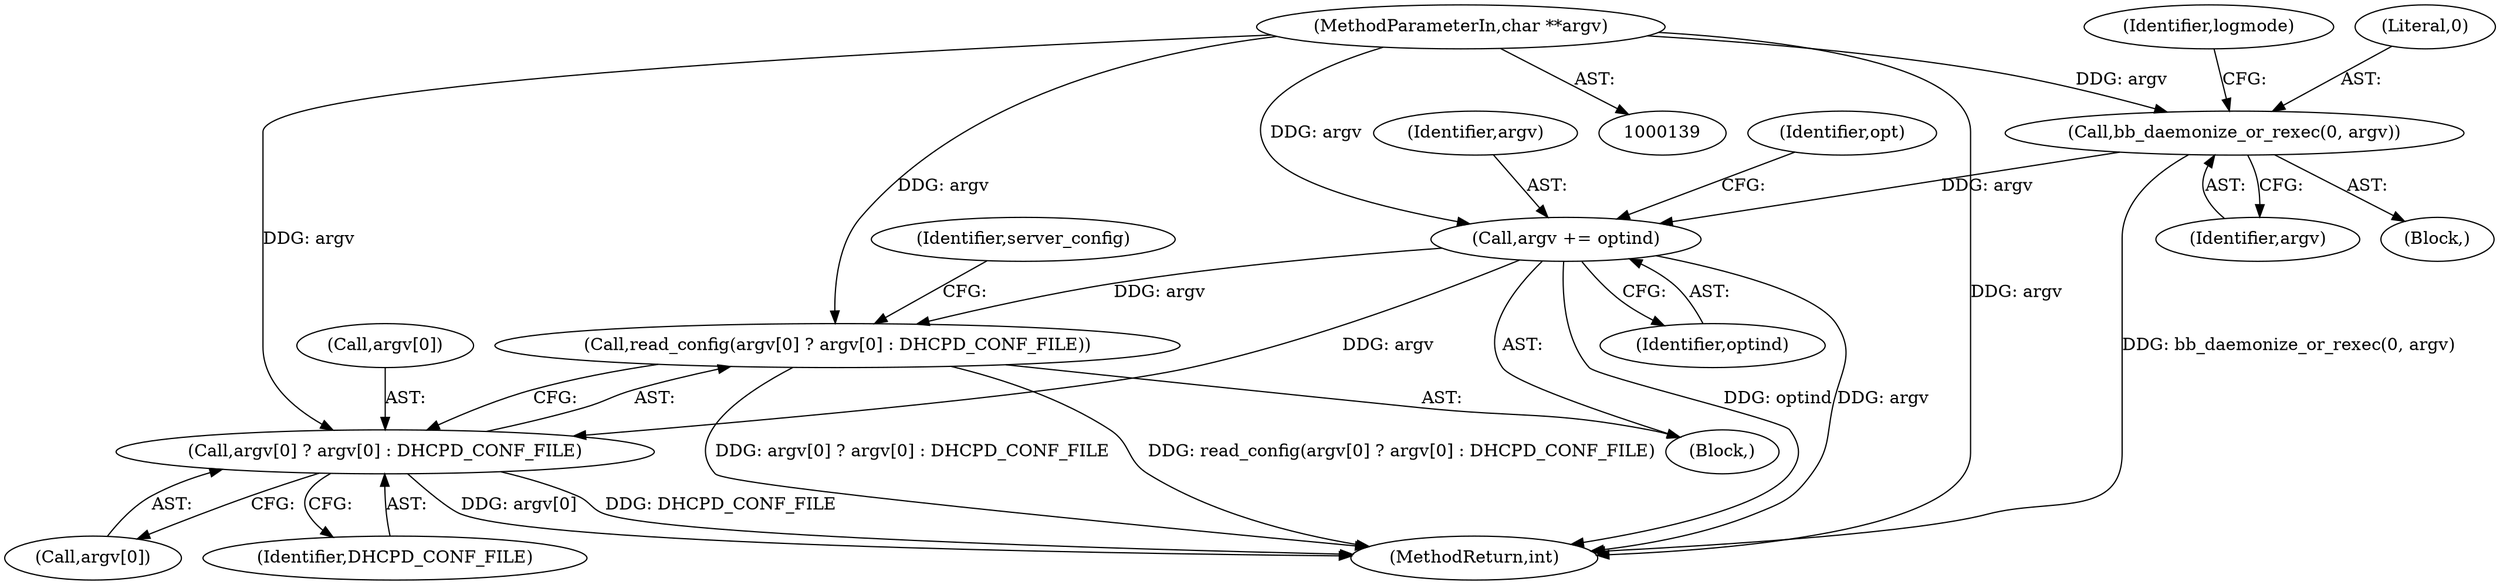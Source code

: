 digraph "0_busybox_6d3b4bb24da9a07c263f3c1acf8df85382ff562c_1@pointer" {
"1000141" [label="(MethodParameterIn,char **argv)"];
"1000177" [label="(Call,bb_daemonize_or_rexec(0, argv))"];
"1000183" [label="(Call,argv += optind)"];
"1000243" [label="(Call,read_config(argv[0] ? argv[0] : DHCPD_CONF_FILE))"];
"1000244" [label="(Call,argv[0] ? argv[0] : DHCPD_CONF_FILE)"];
"1000185" [label="(Identifier,optind)"];
"1000176" [label="(Block,)"];
"1000181" [label="(Identifier,logmode)"];
"1000251" [label="(Identifier,DHCPD_CONF_FILE)"];
"1000177" [label="(Call,bb_daemonize_or_rexec(0, argv))"];
"1000245" [label="(Call,argv[0])"];
"1000184" [label="(Identifier,argv)"];
"1000142" [label="(Block,)"];
"1000795" [label="(MethodReturn,int)"];
"1000248" [label="(Call,argv[0])"];
"1000178" [label="(Literal,0)"];
"1000141" [label="(MethodParameterIn,char **argv)"];
"1000244" [label="(Call,argv[0] ? argv[0] : DHCPD_CONF_FILE)"];
"1000255" [label="(Identifier,server_config)"];
"1000183" [label="(Call,argv += optind)"];
"1000179" [label="(Identifier,argv)"];
"1000243" [label="(Call,read_config(argv[0] ? argv[0] : DHCPD_CONF_FILE))"];
"1000188" [label="(Identifier,opt)"];
"1000141" -> "1000139"  [label="AST: "];
"1000141" -> "1000795"  [label="DDG: argv"];
"1000141" -> "1000177"  [label="DDG: argv"];
"1000141" -> "1000183"  [label="DDG: argv"];
"1000141" -> "1000243"  [label="DDG: argv"];
"1000141" -> "1000244"  [label="DDG: argv"];
"1000177" -> "1000176"  [label="AST: "];
"1000177" -> "1000179"  [label="CFG: "];
"1000178" -> "1000177"  [label="AST: "];
"1000179" -> "1000177"  [label="AST: "];
"1000181" -> "1000177"  [label="CFG: "];
"1000177" -> "1000795"  [label="DDG: bb_daemonize_or_rexec(0, argv)"];
"1000177" -> "1000183"  [label="DDG: argv"];
"1000183" -> "1000142"  [label="AST: "];
"1000183" -> "1000185"  [label="CFG: "];
"1000184" -> "1000183"  [label="AST: "];
"1000185" -> "1000183"  [label="AST: "];
"1000188" -> "1000183"  [label="CFG: "];
"1000183" -> "1000795"  [label="DDG: optind"];
"1000183" -> "1000795"  [label="DDG: argv"];
"1000183" -> "1000243"  [label="DDG: argv"];
"1000183" -> "1000244"  [label="DDG: argv"];
"1000243" -> "1000142"  [label="AST: "];
"1000243" -> "1000244"  [label="CFG: "];
"1000244" -> "1000243"  [label="AST: "];
"1000255" -> "1000243"  [label="CFG: "];
"1000243" -> "1000795"  [label="DDG: argv[0] ? argv[0] : DHCPD_CONF_FILE"];
"1000243" -> "1000795"  [label="DDG: read_config(argv[0] ? argv[0] : DHCPD_CONF_FILE)"];
"1000244" -> "1000248"  [label="CFG: "];
"1000244" -> "1000251"  [label="CFG: "];
"1000245" -> "1000244"  [label="AST: "];
"1000248" -> "1000244"  [label="AST: "];
"1000251" -> "1000244"  [label="AST: "];
"1000244" -> "1000795"  [label="DDG: argv[0]"];
"1000244" -> "1000795"  [label="DDG: DHCPD_CONF_FILE"];
}

